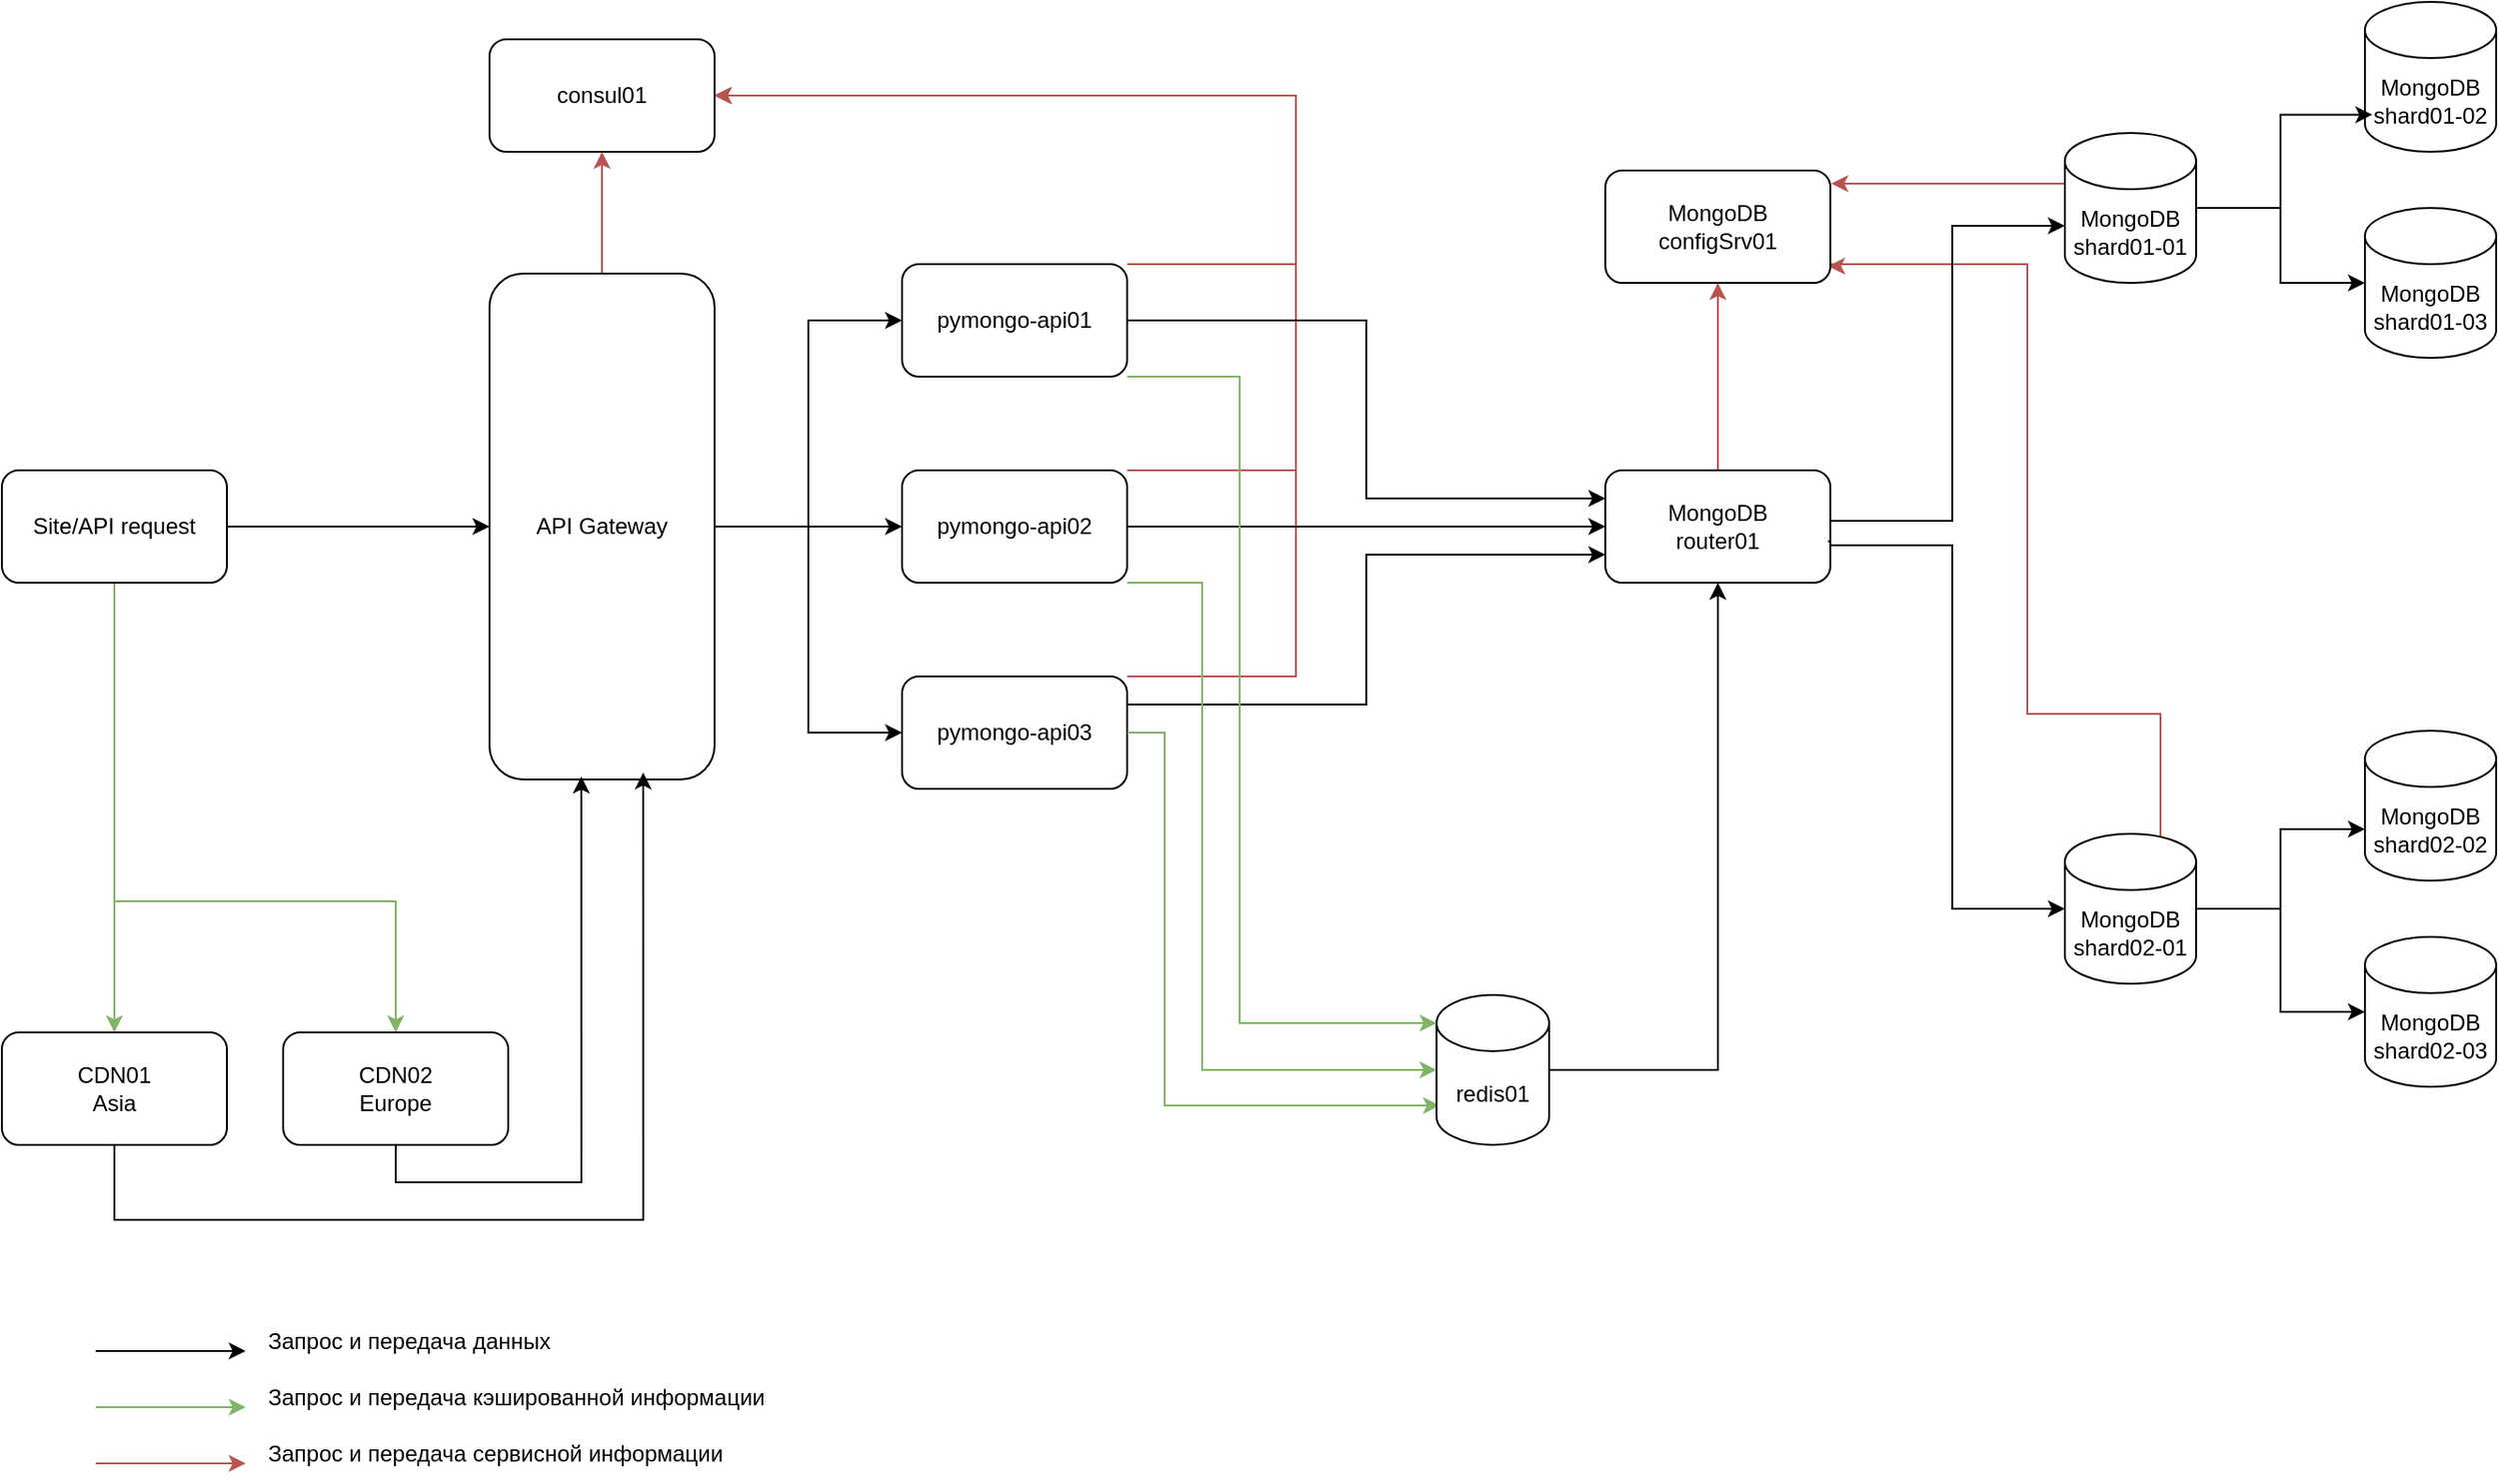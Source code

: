 <mxfile version="25.0.2">
  <diagram name="Page-1" id="-H_mtQnk-PTXWXPvYvuk">
    <mxGraphModel dx="2759" dy="1123" grid="1" gridSize="10" guides="1" tooltips="1" connect="1" arrows="1" fold="1" page="1" pageScale="1" pageWidth="1169" pageHeight="827" math="0" shadow="0">
      <root>
        <mxCell id="0" />
        <mxCell id="1" parent="0" />
        <mxCell id="CAxSMjVLtJFGLqpBETSL-25" style="edgeStyle=orthogonalEdgeStyle;rounded=0;orthogonalLoop=1;jettySize=auto;html=1;entryX=0;entryY=0.75;entryDx=0;entryDy=0;exitX=1;exitY=0.25;exitDx=0;exitDy=0;" edge="1" parent="1" source="zA23MoTUsTF4_91t8viU-3" target="CAxSMjVLtJFGLqpBETSL-3">
          <mxGeometry relative="1" as="geometry" />
        </mxCell>
        <mxCell id="CAxSMjVLtJFGLqpBETSL-30" style="edgeStyle=orthogonalEdgeStyle;rounded=0;orthogonalLoop=1;jettySize=auto;html=1;exitX=1;exitY=0;exitDx=0;exitDy=0;entryX=1;entryY=0.5;entryDx=0;entryDy=0;fillColor=#f8cecc;strokeColor=#b85450;" edge="1" parent="1" source="zA23MoTUsTF4_91t8viU-3" target="CAxSMjVLtJFGLqpBETSL-28">
          <mxGeometry relative="1" as="geometry">
            <mxPoint x="460" y="270" as="targetPoint" />
            <Array as="points">
              <mxPoint x="480" y="440" />
              <mxPoint x="480" y="130" />
            </Array>
          </mxGeometry>
        </mxCell>
        <mxCell id="zA23MoTUsTF4_91t8viU-3" value="pymongo-api03" style="rounded=1;whiteSpace=wrap;html=1;" parent="1" vertex="1">
          <mxGeometry x="270" y="440" width="120" height="60" as="geometry" />
        </mxCell>
        <mxCell id="zA23MoTUsTF4_91t8viU-4" style="edgeStyle=orthogonalEdgeStyle;rounded=0;orthogonalLoop=1;jettySize=auto;html=1;exitX=1;exitY=0.5;exitDx=0;exitDy=0;entryX=0.03;entryY=0.733;entryDx=0;entryDy=0;entryPerimeter=0;fillColor=#d5e8d4;strokeColor=#82b366;" parent="1" source="zA23MoTUsTF4_91t8viU-3" target="CAxSMjVLtJFGLqpBETSL-23" edge="1">
          <mxGeometry relative="1" as="geometry">
            <mxPoint x="560" y="470" as="targetPoint" />
            <Array as="points">
              <mxPoint x="410" y="470" />
              <mxPoint x="410" y="669" />
              <mxPoint x="557" y="669" />
            </Array>
          </mxGeometry>
        </mxCell>
        <mxCell id="CAxSMjVLtJFGLqpBETSL-10" style="edgeStyle=orthogonalEdgeStyle;rounded=0;orthogonalLoop=1;jettySize=auto;html=1;entryX=1.004;entryY=0.116;entryDx=0;entryDy=0;exitX=0.005;exitY=0.247;exitDx=0;exitDy=0;exitPerimeter=0;entryPerimeter=0;fillColor=#f8cecc;strokeColor=#b85450;" edge="1" parent="1" source="CAxSMjVLtJFGLqpBETSL-1" target="CAxSMjVLtJFGLqpBETSL-8">
          <mxGeometry relative="1" as="geometry">
            <Array as="points">
              <mxPoint x="920" y="170" />
              <mxPoint x="920" y="177" />
            </Array>
          </mxGeometry>
        </mxCell>
        <mxCell id="CAxSMjVLtJFGLqpBETSL-18" style="edgeStyle=orthogonalEdgeStyle;rounded=0;orthogonalLoop=1;jettySize=auto;html=1;" edge="1" parent="1" source="CAxSMjVLtJFGLqpBETSL-1" target="CAxSMjVLtJFGLqpBETSL-13">
          <mxGeometry relative="1" as="geometry" />
        </mxCell>
        <mxCell id="CAxSMjVLtJFGLqpBETSL-1" value="MongoDB&lt;div&gt;shard01-01&lt;/div&gt;" style="shape=cylinder3;whiteSpace=wrap;html=1;boundedLbl=1;backgroundOutline=1;size=15;" vertex="1" parent="1">
          <mxGeometry x="890" y="150" width="70" height="80" as="geometry" />
        </mxCell>
        <mxCell id="CAxSMjVLtJFGLqpBETSL-11" style="edgeStyle=orthogonalEdgeStyle;rounded=0;orthogonalLoop=1;jettySize=auto;html=1;entryX=0.99;entryY=0.852;entryDx=0;entryDy=0;exitX=0.855;exitY=0;exitDx=0;exitDy=4.35;exitPerimeter=0;entryPerimeter=0;fillColor=#f8cecc;strokeColor=#b85450;" edge="1" parent="1" source="CAxSMjVLtJFGLqpBETSL-2" target="CAxSMjVLtJFGLqpBETSL-8">
          <mxGeometry relative="1" as="geometry">
            <mxPoint x="790" y="280" as="targetPoint" />
            <Array as="points">
              <mxPoint x="941" y="460" />
              <mxPoint x="870" y="460" />
              <mxPoint x="870" y="220" />
              <mxPoint x="765" y="220" />
              <mxPoint x="765" y="221" />
            </Array>
          </mxGeometry>
        </mxCell>
        <mxCell id="CAxSMjVLtJFGLqpBETSL-22" style="edgeStyle=orthogonalEdgeStyle;rounded=0;orthogonalLoop=1;jettySize=auto;html=1;" edge="1" parent="1" source="CAxSMjVLtJFGLqpBETSL-2" target="CAxSMjVLtJFGLqpBETSL-20">
          <mxGeometry relative="1" as="geometry" />
        </mxCell>
        <mxCell id="CAxSMjVLtJFGLqpBETSL-2" value="MongoDB&lt;div&gt;shard02-01&lt;/div&gt;" style="shape=cylinder3;whiteSpace=wrap;html=1;boundedLbl=1;backgroundOutline=1;size=15;" vertex="1" parent="1">
          <mxGeometry x="890" y="524" width="70" height="80" as="geometry" />
        </mxCell>
        <mxCell id="CAxSMjVLtJFGLqpBETSL-9" style="edgeStyle=orthogonalEdgeStyle;rounded=0;orthogonalLoop=1;jettySize=auto;html=1;fillColor=#f8cecc;strokeColor=#b85450;" edge="1" parent="1" source="CAxSMjVLtJFGLqpBETSL-3" target="CAxSMjVLtJFGLqpBETSL-8">
          <mxGeometry relative="1" as="geometry" />
        </mxCell>
        <mxCell id="CAxSMjVLtJFGLqpBETSL-3" value="MongoDB&lt;br&gt;router01" style="rounded=1;whiteSpace=wrap;html=1;" vertex="1" parent="1">
          <mxGeometry x="645" y="330" width="120" height="60" as="geometry" />
        </mxCell>
        <mxCell id="CAxSMjVLtJFGLqpBETSL-5" style="edgeStyle=orthogonalEdgeStyle;rounded=0;orthogonalLoop=1;jettySize=auto;html=1;entryX=0;entryY=0;entryDx=0;entryDy=52.5;entryPerimeter=0;" edge="1" parent="1">
          <mxGeometry relative="1" as="geometry">
            <mxPoint x="765" y="357" as="sourcePoint" />
            <mxPoint x="890" y="199.5" as="targetPoint" />
            <Array as="points">
              <mxPoint x="830" y="357" />
              <mxPoint x="830" y="200" />
            </Array>
          </mxGeometry>
        </mxCell>
        <mxCell id="CAxSMjVLtJFGLqpBETSL-7" style="edgeStyle=orthogonalEdgeStyle;rounded=0;orthogonalLoop=1;jettySize=auto;html=1;entryX=0;entryY=0.5;entryDx=0;entryDy=0;entryPerimeter=0;exitX=0.989;exitY=0.632;exitDx=0;exitDy=0;exitPerimeter=0;" edge="1" parent="1" source="CAxSMjVLtJFGLqpBETSL-3" target="CAxSMjVLtJFGLqpBETSL-2">
          <mxGeometry relative="1" as="geometry">
            <mxPoint x="765" y="430.0" as="sourcePoint" />
            <Array as="points">
              <mxPoint x="765" y="368" />
              <mxPoint x="765" y="370" />
              <mxPoint x="830" y="370" />
              <mxPoint x="830" y="564" />
            </Array>
          </mxGeometry>
        </mxCell>
        <mxCell id="CAxSMjVLtJFGLqpBETSL-8" value="&lt;div&gt;MongoDB&lt;/div&gt;configSrv01" style="rounded=1;whiteSpace=wrap;html=1;" vertex="1" parent="1">
          <mxGeometry x="645" y="170" width="120" height="60" as="geometry" />
        </mxCell>
        <mxCell id="CAxSMjVLtJFGLqpBETSL-12" value="MongoDB&lt;div&gt;shard01&lt;span style=&quot;background-color: initial;&quot;&gt;-02&lt;/span&gt;&lt;/div&gt;" style="shape=cylinder3;whiteSpace=wrap;html=1;boundedLbl=1;backgroundOutline=1;size=15;" vertex="1" parent="1">
          <mxGeometry x="1050" y="80" width="70" height="80" as="geometry" />
        </mxCell>
        <mxCell id="CAxSMjVLtJFGLqpBETSL-13" value="MongoDB&lt;div&gt;shard01&lt;span style=&quot;background-color: initial;&quot;&gt;-03&lt;/span&gt;&lt;/div&gt;" style="shape=cylinder3;whiteSpace=wrap;html=1;boundedLbl=1;backgroundOutline=1;size=15;" vertex="1" parent="1">
          <mxGeometry x="1050" y="190" width="70" height="80" as="geometry" />
        </mxCell>
        <mxCell id="CAxSMjVLtJFGLqpBETSL-17" style="edgeStyle=orthogonalEdgeStyle;rounded=0;orthogonalLoop=1;jettySize=auto;html=1;entryX=0.057;entryY=0.753;entryDx=0;entryDy=0;entryPerimeter=0;" edge="1" parent="1" source="CAxSMjVLtJFGLqpBETSL-1" target="CAxSMjVLtJFGLqpBETSL-12">
          <mxGeometry relative="1" as="geometry" />
        </mxCell>
        <mxCell id="CAxSMjVLtJFGLqpBETSL-19" value="MongoDB&lt;div&gt;shard02&lt;span style=&quot;background-color: initial;&quot;&gt;-02&lt;/span&gt;&lt;/div&gt;" style="shape=cylinder3;whiteSpace=wrap;html=1;boundedLbl=1;backgroundOutline=1;size=15;" vertex="1" parent="1">
          <mxGeometry x="1050" y="469" width="70" height="80" as="geometry" />
        </mxCell>
        <mxCell id="CAxSMjVLtJFGLqpBETSL-20" value="MongoDB&lt;div&gt;shard02&lt;span style=&quot;background-color: initial;&quot;&gt;-03&lt;/span&gt;&lt;/div&gt;" style="shape=cylinder3;whiteSpace=wrap;html=1;boundedLbl=1;backgroundOutline=1;size=15;" vertex="1" parent="1">
          <mxGeometry x="1050" y="579" width="70" height="80" as="geometry" />
        </mxCell>
        <mxCell id="CAxSMjVLtJFGLqpBETSL-21" style="edgeStyle=orthogonalEdgeStyle;rounded=0;orthogonalLoop=1;jettySize=auto;html=1;entryX=0;entryY=0;entryDx=0;entryDy=52.5;entryPerimeter=0;" edge="1" parent="1" source="CAxSMjVLtJFGLqpBETSL-2" target="CAxSMjVLtJFGLqpBETSL-19">
          <mxGeometry relative="1" as="geometry" />
        </mxCell>
        <mxCell id="CAxSMjVLtJFGLqpBETSL-24" style="edgeStyle=orthogonalEdgeStyle;rounded=0;orthogonalLoop=1;jettySize=auto;html=1;" edge="1" parent="1" source="CAxSMjVLtJFGLqpBETSL-23" target="CAxSMjVLtJFGLqpBETSL-3">
          <mxGeometry relative="1" as="geometry" />
        </mxCell>
        <mxCell id="CAxSMjVLtJFGLqpBETSL-23" value="redis01" style="shape=cylinder3;whiteSpace=wrap;html=1;boundedLbl=1;backgroundOutline=1;size=15;" vertex="1" parent="1">
          <mxGeometry x="555" y="610" width="60" height="80" as="geometry" />
        </mxCell>
        <mxCell id="CAxSMjVLtJFGLqpBETSL-31" style="edgeStyle=orthogonalEdgeStyle;rounded=0;orthogonalLoop=1;jettySize=auto;html=1;exitX=1;exitY=0;exitDx=0;exitDy=0;entryX=1;entryY=0.5;entryDx=0;entryDy=0;fillColor=#f8cecc;strokeColor=#b85450;" edge="1" parent="1" source="CAxSMjVLtJFGLqpBETSL-26" target="CAxSMjVLtJFGLqpBETSL-28">
          <mxGeometry relative="1" as="geometry">
            <Array as="points">
              <mxPoint x="480" y="330" />
              <mxPoint x="480" y="130" />
            </Array>
          </mxGeometry>
        </mxCell>
        <mxCell id="CAxSMjVLtJFGLqpBETSL-41" style="edgeStyle=orthogonalEdgeStyle;rounded=0;orthogonalLoop=1;jettySize=auto;html=1;exitX=1;exitY=0.5;exitDx=0;exitDy=0;entryX=0;entryY=0.5;entryDx=0;entryDy=0;" edge="1" parent="1" source="CAxSMjVLtJFGLqpBETSL-26" target="CAxSMjVLtJFGLqpBETSL-3">
          <mxGeometry relative="1" as="geometry" />
        </mxCell>
        <mxCell id="CAxSMjVLtJFGLqpBETSL-26" value="pymongo-api02" style="rounded=1;whiteSpace=wrap;html=1;" vertex="1" parent="1">
          <mxGeometry x="270" y="330" width="120" height="60" as="geometry" />
        </mxCell>
        <mxCell id="CAxSMjVLtJFGLqpBETSL-32" style="edgeStyle=orthogonalEdgeStyle;rounded=0;orthogonalLoop=1;jettySize=auto;html=1;exitX=1;exitY=0;exitDx=0;exitDy=0;entryX=1;entryY=0.5;entryDx=0;entryDy=0;fillColor=#f8cecc;strokeColor=#b85450;" edge="1" parent="1">
          <mxGeometry relative="1" as="geometry">
            <mxPoint x="390.0" y="219.99" as="sourcePoint" />
            <mxPoint x="170.0" y="129.99" as="targetPoint" />
            <Array as="points">
              <mxPoint x="480" y="220" />
              <mxPoint x="480" y="130" />
            </Array>
          </mxGeometry>
        </mxCell>
        <mxCell id="CAxSMjVLtJFGLqpBETSL-42" style="edgeStyle=orthogonalEdgeStyle;rounded=0;orthogonalLoop=1;jettySize=auto;html=1;exitX=1;exitY=0.5;exitDx=0;exitDy=0;entryX=0;entryY=0.25;entryDx=0;entryDy=0;" edge="1" parent="1" source="CAxSMjVLtJFGLqpBETSL-27" target="CAxSMjVLtJFGLqpBETSL-3">
          <mxGeometry relative="1" as="geometry" />
        </mxCell>
        <mxCell id="CAxSMjVLtJFGLqpBETSL-27" value="pymongo-api01" style="rounded=1;whiteSpace=wrap;html=1;" vertex="1" parent="1">
          <mxGeometry x="270" y="220" width="120" height="60" as="geometry" />
        </mxCell>
        <mxCell id="CAxSMjVLtJFGLqpBETSL-28" value="consul01" style="rounded=1;whiteSpace=wrap;html=1;" vertex="1" parent="1">
          <mxGeometry x="50" y="100" width="120" height="60" as="geometry" />
        </mxCell>
        <mxCell id="CAxSMjVLtJFGLqpBETSL-34" style="edgeStyle=orthogonalEdgeStyle;rounded=0;orthogonalLoop=1;jettySize=auto;html=1;" edge="1" parent="1" source="CAxSMjVLtJFGLqpBETSL-33" target="CAxSMjVLtJFGLqpBETSL-27">
          <mxGeometry relative="1" as="geometry" />
        </mxCell>
        <mxCell id="CAxSMjVLtJFGLqpBETSL-35" style="edgeStyle=orthogonalEdgeStyle;rounded=0;orthogonalLoop=1;jettySize=auto;html=1;exitX=1;exitY=0.5;exitDx=0;exitDy=0;" edge="1" parent="1" source="CAxSMjVLtJFGLqpBETSL-33" target="CAxSMjVLtJFGLqpBETSL-26">
          <mxGeometry relative="1" as="geometry" />
        </mxCell>
        <mxCell id="CAxSMjVLtJFGLqpBETSL-36" style="edgeStyle=orthogonalEdgeStyle;rounded=0;orthogonalLoop=1;jettySize=auto;html=1;exitX=1;exitY=0.5;exitDx=0;exitDy=0;entryX=0;entryY=0.5;entryDx=0;entryDy=0;" edge="1" parent="1" source="CAxSMjVLtJFGLqpBETSL-33" target="zA23MoTUsTF4_91t8viU-3">
          <mxGeometry relative="1" as="geometry" />
        </mxCell>
        <mxCell id="CAxSMjVLtJFGLqpBETSL-37" style="edgeStyle=orthogonalEdgeStyle;rounded=0;orthogonalLoop=1;jettySize=auto;html=1;entryX=0.5;entryY=1;entryDx=0;entryDy=0;fillColor=#f8cecc;strokeColor=#b85450;" edge="1" parent="1" source="CAxSMjVLtJFGLqpBETSL-33" target="CAxSMjVLtJFGLqpBETSL-28">
          <mxGeometry relative="1" as="geometry" />
        </mxCell>
        <mxCell id="CAxSMjVLtJFGLqpBETSL-33" value="API Gateway" style="rounded=1;whiteSpace=wrap;html=1;" vertex="1" parent="1">
          <mxGeometry x="50" y="225" width="120" height="270" as="geometry" />
        </mxCell>
        <mxCell id="CAxSMjVLtJFGLqpBETSL-47" style="edgeStyle=orthogonalEdgeStyle;rounded=0;orthogonalLoop=1;jettySize=auto;html=1;fillColor=#d5e8d4;strokeColor=#82b366;" edge="1" parent="1" source="CAxSMjVLtJFGLqpBETSL-38" target="CAxSMjVLtJFGLqpBETSL-45">
          <mxGeometry relative="1" as="geometry" />
        </mxCell>
        <mxCell id="CAxSMjVLtJFGLqpBETSL-48" style="edgeStyle=orthogonalEdgeStyle;rounded=0;orthogonalLoop=1;jettySize=auto;html=1;fillColor=#d5e8d4;strokeColor=#82b366;" edge="1" parent="1" source="CAxSMjVLtJFGLqpBETSL-38" target="CAxSMjVLtJFGLqpBETSL-46">
          <mxGeometry relative="1" as="geometry">
            <Array as="points">
              <mxPoint x="-150" y="560" />
              <mxPoint y="560" />
            </Array>
          </mxGeometry>
        </mxCell>
        <mxCell id="CAxSMjVLtJFGLqpBETSL-38" value="Site/API request" style="rounded=1;whiteSpace=wrap;html=1;" vertex="1" parent="1">
          <mxGeometry x="-210" y="330" width="120" height="60" as="geometry" />
        </mxCell>
        <mxCell id="CAxSMjVLtJFGLqpBETSL-39" style="edgeStyle=orthogonalEdgeStyle;rounded=0;orthogonalLoop=1;jettySize=auto;html=1;exitX=1;exitY=0.5;exitDx=0;exitDy=0;" edge="1" parent="1" source="CAxSMjVLtJFGLqpBETSL-38">
          <mxGeometry relative="1" as="geometry">
            <mxPoint x="50" y="360" as="targetPoint" />
          </mxGeometry>
        </mxCell>
        <mxCell id="CAxSMjVLtJFGLqpBETSL-40" style="edgeStyle=orthogonalEdgeStyle;rounded=0;orthogonalLoop=1;jettySize=auto;html=1;exitX=1;exitY=1;exitDx=0;exitDy=0;entryX=0;entryY=0.5;entryDx=0;entryDy=0;entryPerimeter=0;fillColor=#d5e8d4;strokeColor=#82b366;" edge="1" parent="1" source="CAxSMjVLtJFGLqpBETSL-26" target="CAxSMjVLtJFGLqpBETSL-23">
          <mxGeometry relative="1" as="geometry">
            <Array as="points">
              <mxPoint x="430" y="390" />
              <mxPoint x="430" y="650" />
            </Array>
          </mxGeometry>
        </mxCell>
        <mxCell id="CAxSMjVLtJFGLqpBETSL-44" style="edgeStyle=orthogonalEdgeStyle;rounded=0;orthogonalLoop=1;jettySize=auto;html=1;exitX=1;exitY=1;exitDx=0;exitDy=0;entryX=0;entryY=0;entryDx=0;entryDy=15;entryPerimeter=0;fillColor=#d5e8d4;strokeColor=#82b366;" edge="1" parent="1" source="CAxSMjVLtJFGLqpBETSL-27" target="CAxSMjVLtJFGLqpBETSL-23">
          <mxGeometry relative="1" as="geometry">
            <Array as="points">
              <mxPoint x="450" y="280" />
              <mxPoint x="450" y="625" />
            </Array>
          </mxGeometry>
        </mxCell>
        <mxCell id="CAxSMjVLtJFGLqpBETSL-45" value="CDN01&lt;br&gt;Asia" style="rounded=1;whiteSpace=wrap;html=1;" vertex="1" parent="1">
          <mxGeometry x="-210" y="630" width="120" height="60" as="geometry" />
        </mxCell>
        <mxCell id="CAxSMjVLtJFGLqpBETSL-46" value="CDN02&lt;br&gt;Europe" style="rounded=1;whiteSpace=wrap;html=1;" vertex="1" parent="1">
          <mxGeometry x="-60" y="630" width="120" height="60" as="geometry" />
        </mxCell>
        <mxCell id="CAxSMjVLtJFGLqpBETSL-49" style="edgeStyle=orthogonalEdgeStyle;rounded=0;orthogonalLoop=1;jettySize=auto;html=1;entryX=0.408;entryY=0.994;entryDx=0;entryDy=0;entryPerimeter=0;exitX=0.5;exitY=1;exitDx=0;exitDy=0;" edge="1" parent="1" source="CAxSMjVLtJFGLqpBETSL-46" target="CAxSMjVLtJFGLqpBETSL-33">
          <mxGeometry relative="1" as="geometry" />
        </mxCell>
        <mxCell id="CAxSMjVLtJFGLqpBETSL-50" style="edgeStyle=orthogonalEdgeStyle;rounded=0;orthogonalLoop=1;jettySize=auto;html=1;entryX=0.683;entryY=0.986;entryDx=0;entryDy=0;entryPerimeter=0;" edge="1" parent="1" source="CAxSMjVLtJFGLqpBETSL-45" target="CAxSMjVLtJFGLqpBETSL-33">
          <mxGeometry relative="1" as="geometry">
            <Array as="points">
              <mxPoint x="-150" y="730" />
              <mxPoint x="132" y="730" />
            </Array>
          </mxGeometry>
        </mxCell>
        <mxCell id="CAxSMjVLtJFGLqpBETSL-51" value="" style="endArrow=classic;html=1;rounded=0;" edge="1" parent="1">
          <mxGeometry width="50" height="50" relative="1" as="geometry">
            <mxPoint x="-160" y="800" as="sourcePoint" />
            <mxPoint x="-80" y="800" as="targetPoint" />
          </mxGeometry>
        </mxCell>
        <mxCell id="CAxSMjVLtJFGLqpBETSL-52" value="" style="endArrow=classic;html=1;rounded=0;fillColor=#d5e8d4;strokeColor=#82b366;" edge="1" parent="1">
          <mxGeometry width="50" height="50" relative="1" as="geometry">
            <mxPoint x="-160" y="830" as="sourcePoint" />
            <mxPoint x="-80" y="830" as="targetPoint" />
          </mxGeometry>
        </mxCell>
        <mxCell id="CAxSMjVLtJFGLqpBETSL-53" value="" style="endArrow=classic;html=1;rounded=0;fillColor=#f8cecc;strokeColor=#b85450;" edge="1" parent="1">
          <mxGeometry width="50" height="50" relative="1" as="geometry">
            <mxPoint x="-160" y="860" as="sourcePoint" />
            <mxPoint x="-80" y="860.0" as="targetPoint" />
          </mxGeometry>
        </mxCell>
        <mxCell id="CAxSMjVLtJFGLqpBETSL-56" value="Запрос и передача данных" style="text;html=1;align=left;verticalAlign=middle;whiteSpace=wrap;rounded=0;" vertex="1" parent="1">
          <mxGeometry x="-70" y="780" width="170" height="30" as="geometry" />
        </mxCell>
        <mxCell id="CAxSMjVLtJFGLqpBETSL-57" value="Запрос и передача кэшированной информации" style="text;html=1;align=left;verticalAlign=middle;whiteSpace=wrap;rounded=0;" vertex="1" parent="1">
          <mxGeometry x="-70" y="810" width="300" height="30" as="geometry" />
        </mxCell>
        <mxCell id="CAxSMjVLtJFGLqpBETSL-58" value="Запрос и передача сервисной информации" style="text;html=1;align=left;verticalAlign=middle;whiteSpace=wrap;rounded=0;" vertex="1" parent="1">
          <mxGeometry x="-70" y="840" width="300" height="30" as="geometry" />
        </mxCell>
      </root>
    </mxGraphModel>
  </diagram>
</mxfile>
